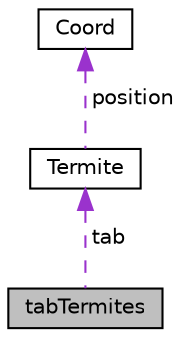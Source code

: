 digraph "tabTermites"
{
  edge [fontname="Helvetica",fontsize="10",labelfontname="Helvetica",labelfontsize="10"];
  node [fontname="Helvetica",fontsize="10",shape=record];
  Node1 [label="tabTermites",height=0.2,width=0.4,color="black", fillcolor="grey75", style="filled", fontcolor="black"];
  Node2 -> Node1 [dir="back",color="darkorchid3",fontsize="10",style="dashed",label=" tab" ];
  Node2 [label="Termite",height=0.2,width=0.4,color="black", fillcolor="white", style="filled",URL="$structTermite.html"];
  Node3 -> Node2 [dir="back",color="darkorchid3",fontsize="10",style="dashed",label=" position" ];
  Node3 [label="Coord",height=0.2,width=0.4,color="black", fillcolor="white", style="filled",URL="$structCoord.html"];
}
